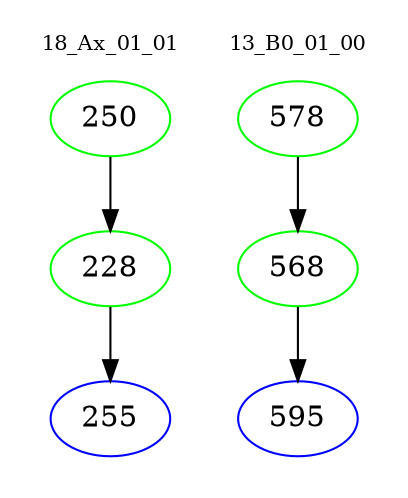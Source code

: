 digraph{
subgraph cluster_0 {
color = white
label = "18_Ax_01_01";
fontsize=10;
T0_250 [label="250", color="green"]
T0_250 -> T0_228 [color="black"]
T0_228 [label="228", color="green"]
T0_228 -> T0_255 [color="black"]
T0_255 [label="255", color="blue"]
}
subgraph cluster_1 {
color = white
label = "13_B0_01_00";
fontsize=10;
T1_578 [label="578", color="green"]
T1_578 -> T1_568 [color="black"]
T1_568 [label="568", color="green"]
T1_568 -> T1_595 [color="black"]
T1_595 [label="595", color="blue"]
}
}
